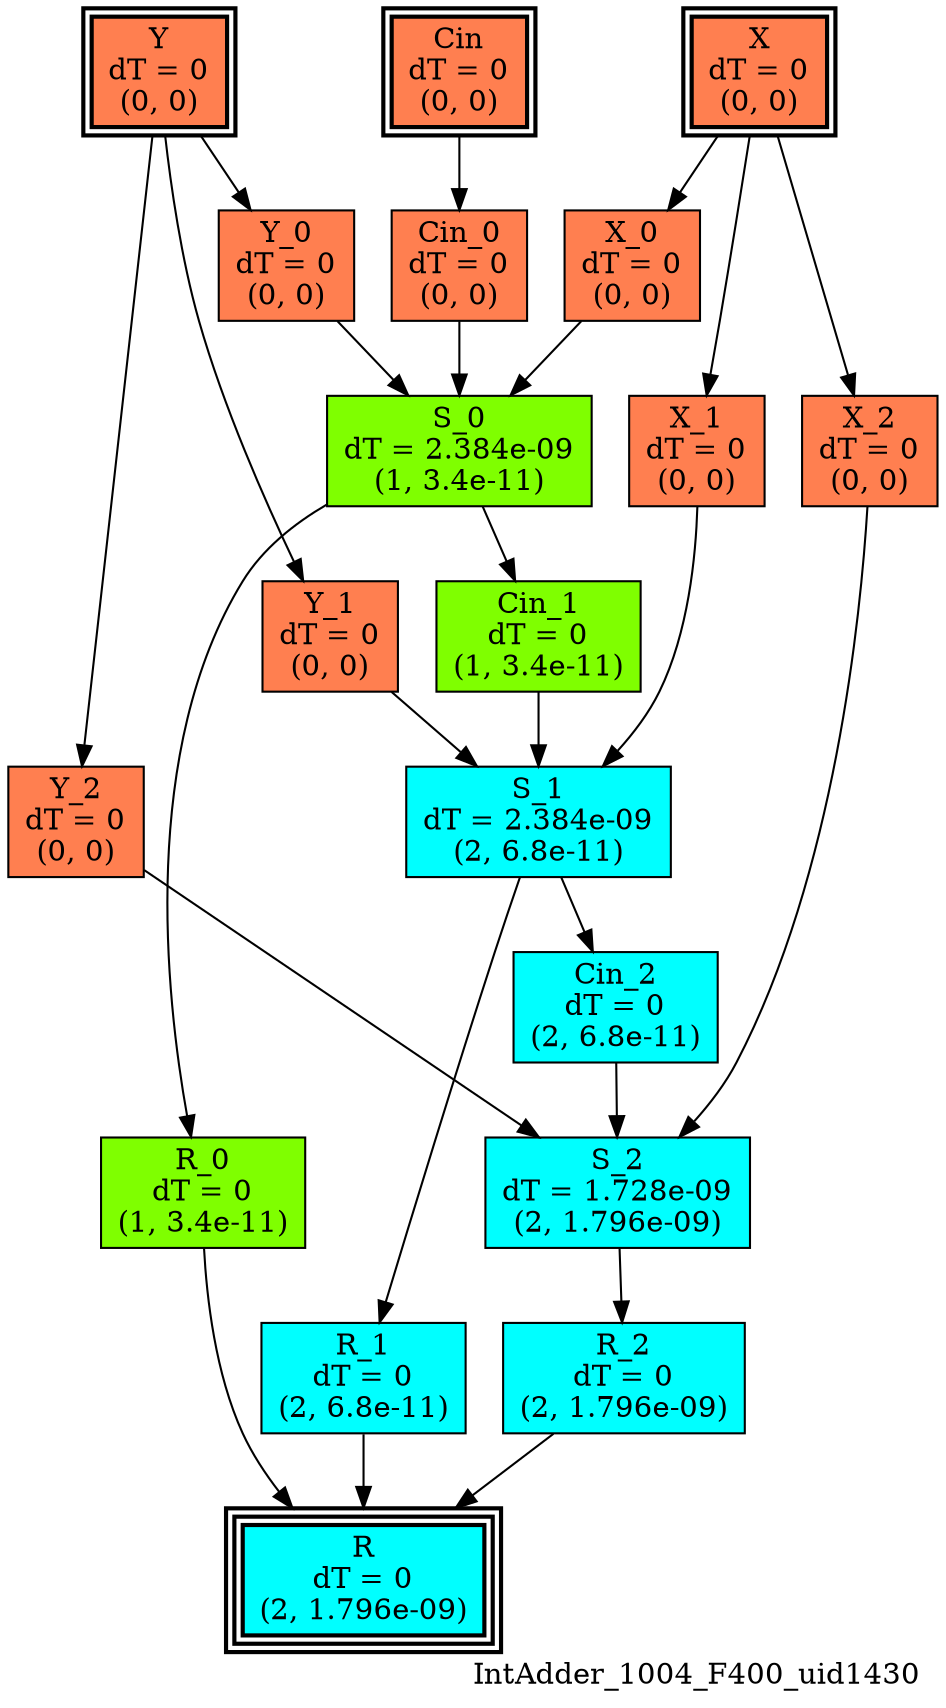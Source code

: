 digraph IntAdder_1004_F400_uid1430
{
	//graph drawing options
	label=IntAdder_1004_F400_uid1430;
	labelloc=bottom;
	labeljust=right;
	ratio=auto;
	nodesep=0.25;
	ranksep=0.5;

	//input/output signals of operator IntAdder_1004_F400_uid1430
	X__IntAdder_1004_F400_uid1430 [ label="X\ndT = 0\n(0, 0)", shape=box, color=black, style="bold, filled", fillcolor=coral, peripheries=2 ];
	Y__IntAdder_1004_F400_uid1430 [ label="Y\ndT = 0\n(0, 0)", shape=box, color=black, style="bold, filled", fillcolor=coral, peripheries=2 ];
	Cin__IntAdder_1004_F400_uid1430 [ label="Cin\ndT = 0\n(0, 0)", shape=box, color=black, style="bold, filled", fillcolor=coral, peripheries=2 ];
	R__IntAdder_1004_F400_uid1430 [ label="R\ndT = 0\n(2, 1.796e-09)", shape=box, color=black, style="bold, filled", fillcolor=cyan, peripheries=3 ];
	{rank=same X__IntAdder_1004_F400_uid1430, Y__IntAdder_1004_F400_uid1430, Cin__IntAdder_1004_F400_uid1430};
	{rank=same R__IntAdder_1004_F400_uid1430};
	//internal signals of operator IntAdder_1004_F400_uid1430
	Cin_0__IntAdder_1004_F400_uid1430 [ label="Cin_0\ndT = 0\n(0, 0)", shape=box, color=black, style=filled, fillcolor=coral, peripheries=1 ];
	X_0__IntAdder_1004_F400_uid1430 [ label="X_0\ndT = 0\n(0, 0)", shape=box, color=black, style=filled, fillcolor=coral, peripheries=1 ];
	Y_0__IntAdder_1004_F400_uid1430 [ label="Y_0\ndT = 0\n(0, 0)", shape=box, color=black, style=filled, fillcolor=coral, peripheries=1 ];
	S_0__IntAdder_1004_F400_uid1430 [ label="S_0\ndT = 2.384e-09\n(1, 3.4e-11)", shape=box, color=black, style=filled, fillcolor=chartreuse, peripheries=1 ];
	R_0__IntAdder_1004_F400_uid1430 [ label="R_0\ndT = 0\n(1, 3.4e-11)", shape=box, color=black, style=filled, fillcolor=chartreuse, peripheries=1 ];
	Cin_1__IntAdder_1004_F400_uid1430 [ label="Cin_1\ndT = 0\n(1, 3.4e-11)", shape=box, color=black, style=filled, fillcolor=chartreuse, peripheries=1 ];
	X_1__IntAdder_1004_F400_uid1430 [ label="X_1\ndT = 0\n(0, 0)", shape=box, color=black, style=filled, fillcolor=coral, peripheries=1 ];
	Y_1__IntAdder_1004_F400_uid1430 [ label="Y_1\ndT = 0\n(0, 0)", shape=box, color=black, style=filled, fillcolor=coral, peripheries=1 ];
	S_1__IntAdder_1004_F400_uid1430 [ label="S_1\ndT = 2.384e-09\n(2, 6.8e-11)", shape=box, color=black, style=filled, fillcolor=cyan, peripheries=1 ];
	R_1__IntAdder_1004_F400_uid1430 [ label="R_1\ndT = 0\n(2, 6.8e-11)", shape=box, color=black, style=filled, fillcolor=cyan, peripheries=1 ];
	Cin_2__IntAdder_1004_F400_uid1430 [ label="Cin_2\ndT = 0\n(2, 6.8e-11)", shape=box, color=black, style=filled, fillcolor=cyan, peripheries=1 ];
	X_2__IntAdder_1004_F400_uid1430 [ label="X_2\ndT = 0\n(0, 0)", shape=box, color=black, style=filled, fillcolor=coral, peripheries=1 ];
	Y_2__IntAdder_1004_F400_uid1430 [ label="Y_2\ndT = 0\n(0, 0)", shape=box, color=black, style=filled, fillcolor=coral, peripheries=1 ];
	S_2__IntAdder_1004_F400_uid1430 [ label="S_2\ndT = 1.728e-09\n(2, 1.796e-09)", shape=box, color=black, style=filled, fillcolor=cyan, peripheries=1 ];
	R_2__IntAdder_1004_F400_uid1430 [ label="R_2\ndT = 0\n(2, 1.796e-09)", shape=box, color=black, style=filled, fillcolor=cyan, peripheries=1 ];

	//subcomponents of operator IntAdder_1004_F400_uid1430

	//input and internal signal connections of operator IntAdder_1004_F400_uid1430
	X__IntAdder_1004_F400_uid1430 -> X_0__IntAdder_1004_F400_uid1430 [ arrowhead=normal, arrowsize=1.0, arrowtail=normal, color=black, dir=forward  ];
	X__IntAdder_1004_F400_uid1430 -> X_1__IntAdder_1004_F400_uid1430 [ arrowhead=normal, arrowsize=1.0, arrowtail=normal, color=black, dir=forward  ];
	X__IntAdder_1004_F400_uid1430 -> X_2__IntAdder_1004_F400_uid1430 [ arrowhead=normal, arrowsize=1.0, arrowtail=normal, color=black, dir=forward  ];
	Y__IntAdder_1004_F400_uid1430 -> Y_0__IntAdder_1004_F400_uid1430 [ arrowhead=normal, arrowsize=1.0, arrowtail=normal, color=black, dir=forward  ];
	Y__IntAdder_1004_F400_uid1430 -> Y_1__IntAdder_1004_F400_uid1430 [ arrowhead=normal, arrowsize=1.0, arrowtail=normal, color=black, dir=forward  ];
	Y__IntAdder_1004_F400_uid1430 -> Y_2__IntAdder_1004_F400_uid1430 [ arrowhead=normal, arrowsize=1.0, arrowtail=normal, color=black, dir=forward  ];
	Cin__IntAdder_1004_F400_uid1430 -> Cin_0__IntAdder_1004_F400_uid1430 [ arrowhead=normal, arrowsize=1.0, arrowtail=normal, color=black, dir=forward  ];
	Cin_0__IntAdder_1004_F400_uid1430 -> S_0__IntAdder_1004_F400_uid1430 [ arrowhead=normal, arrowsize=1.0, arrowtail=normal, color=black, dir=forward  ];
	X_0__IntAdder_1004_F400_uid1430 -> S_0__IntAdder_1004_F400_uid1430 [ arrowhead=normal, arrowsize=1.0, arrowtail=normal, color=black, dir=forward  ];
	Y_0__IntAdder_1004_F400_uid1430 -> S_0__IntAdder_1004_F400_uid1430 [ arrowhead=normal, arrowsize=1.0, arrowtail=normal, color=black, dir=forward  ];
	S_0__IntAdder_1004_F400_uid1430 -> R_0__IntAdder_1004_F400_uid1430 [ arrowhead=normal, arrowsize=1.0, arrowtail=normal, color=black, dir=forward  ];
	S_0__IntAdder_1004_F400_uid1430 -> Cin_1__IntAdder_1004_F400_uid1430 [ arrowhead=normal, arrowsize=1.0, arrowtail=normal, color=black, dir=forward  ];
	R_0__IntAdder_1004_F400_uid1430 -> R__IntAdder_1004_F400_uid1430 [ arrowhead=normal, arrowsize=1.0, arrowtail=normal, color=black, dir=forward  ];
	Cin_1__IntAdder_1004_F400_uid1430 -> S_1__IntAdder_1004_F400_uid1430 [ arrowhead=normal, arrowsize=1.0, arrowtail=normal, color=black, dir=forward  ];
	X_1__IntAdder_1004_F400_uid1430 -> S_1__IntAdder_1004_F400_uid1430 [ arrowhead=normal, arrowsize=1.0, arrowtail=normal, color=black, dir=forward  ];
	Y_1__IntAdder_1004_F400_uid1430 -> S_1__IntAdder_1004_F400_uid1430 [ arrowhead=normal, arrowsize=1.0, arrowtail=normal, color=black, dir=forward  ];
	S_1__IntAdder_1004_F400_uid1430 -> R_1__IntAdder_1004_F400_uid1430 [ arrowhead=normal, arrowsize=1.0, arrowtail=normal, color=black, dir=forward  ];
	S_1__IntAdder_1004_F400_uid1430 -> Cin_2__IntAdder_1004_F400_uid1430 [ arrowhead=normal, arrowsize=1.0, arrowtail=normal, color=black, dir=forward  ];
	R_1__IntAdder_1004_F400_uid1430 -> R__IntAdder_1004_F400_uid1430 [ arrowhead=normal, arrowsize=1.0, arrowtail=normal, color=black, dir=forward  ];
	Cin_2__IntAdder_1004_F400_uid1430 -> S_2__IntAdder_1004_F400_uid1430 [ arrowhead=normal, arrowsize=1.0, arrowtail=normal, color=black, dir=forward  ];
	X_2__IntAdder_1004_F400_uid1430 -> S_2__IntAdder_1004_F400_uid1430 [ arrowhead=normal, arrowsize=1.0, arrowtail=normal, color=black, dir=forward  ];
	Y_2__IntAdder_1004_F400_uid1430 -> S_2__IntAdder_1004_F400_uid1430 [ arrowhead=normal, arrowsize=1.0, arrowtail=normal, color=black, dir=forward  ];
	S_2__IntAdder_1004_F400_uid1430 -> R_2__IntAdder_1004_F400_uid1430 [ arrowhead=normal, arrowsize=1.0, arrowtail=normal, color=black, dir=forward  ];
	R_2__IntAdder_1004_F400_uid1430 -> R__IntAdder_1004_F400_uid1430 [ arrowhead=normal, arrowsize=1.0, arrowtail=normal, color=black, dir=forward  ];
}

